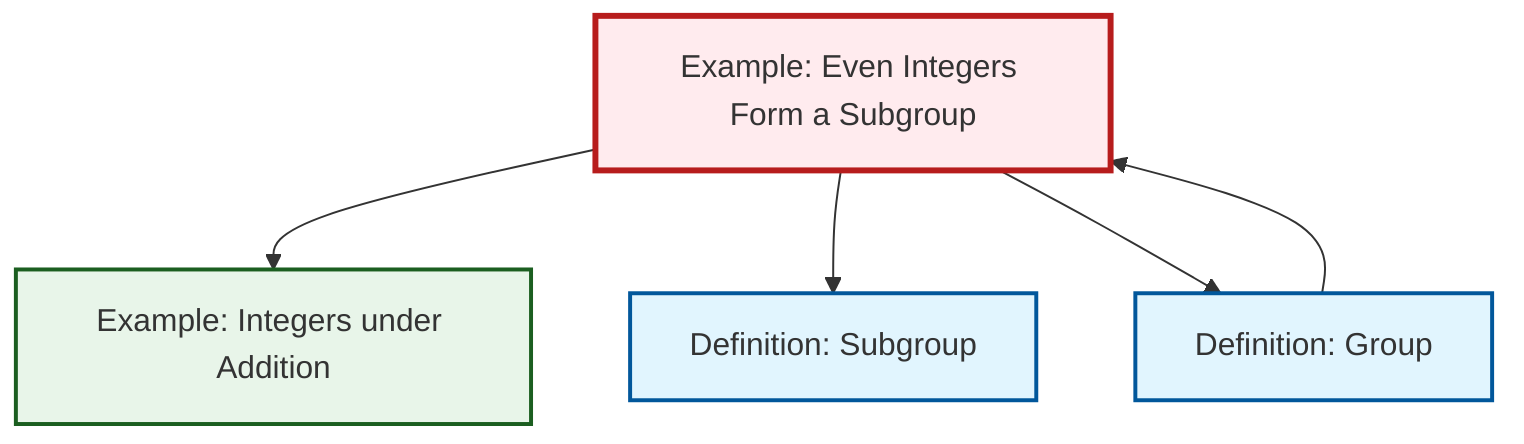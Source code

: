 graph TD
    classDef definition fill:#e1f5fe,stroke:#01579b,stroke-width:2px
    classDef theorem fill:#f3e5f5,stroke:#4a148c,stroke-width:2px
    classDef axiom fill:#fff3e0,stroke:#e65100,stroke-width:2px
    classDef example fill:#e8f5e9,stroke:#1b5e20,stroke-width:2px
    classDef current fill:#ffebee,stroke:#b71c1c,stroke-width:3px
    def-subgroup["Definition: Subgroup"]:::definition
    ex-even-integers-subgroup["Example: Even Integers Form a Subgroup"]:::example
    def-group["Definition: Group"]:::definition
    ex-integers-addition["Example: Integers under Addition"]:::example
    ex-even-integers-subgroup --> ex-integers-addition
    ex-even-integers-subgroup --> def-subgroup
    def-group --> ex-even-integers-subgroup
    ex-even-integers-subgroup --> def-group
    class ex-even-integers-subgroup current